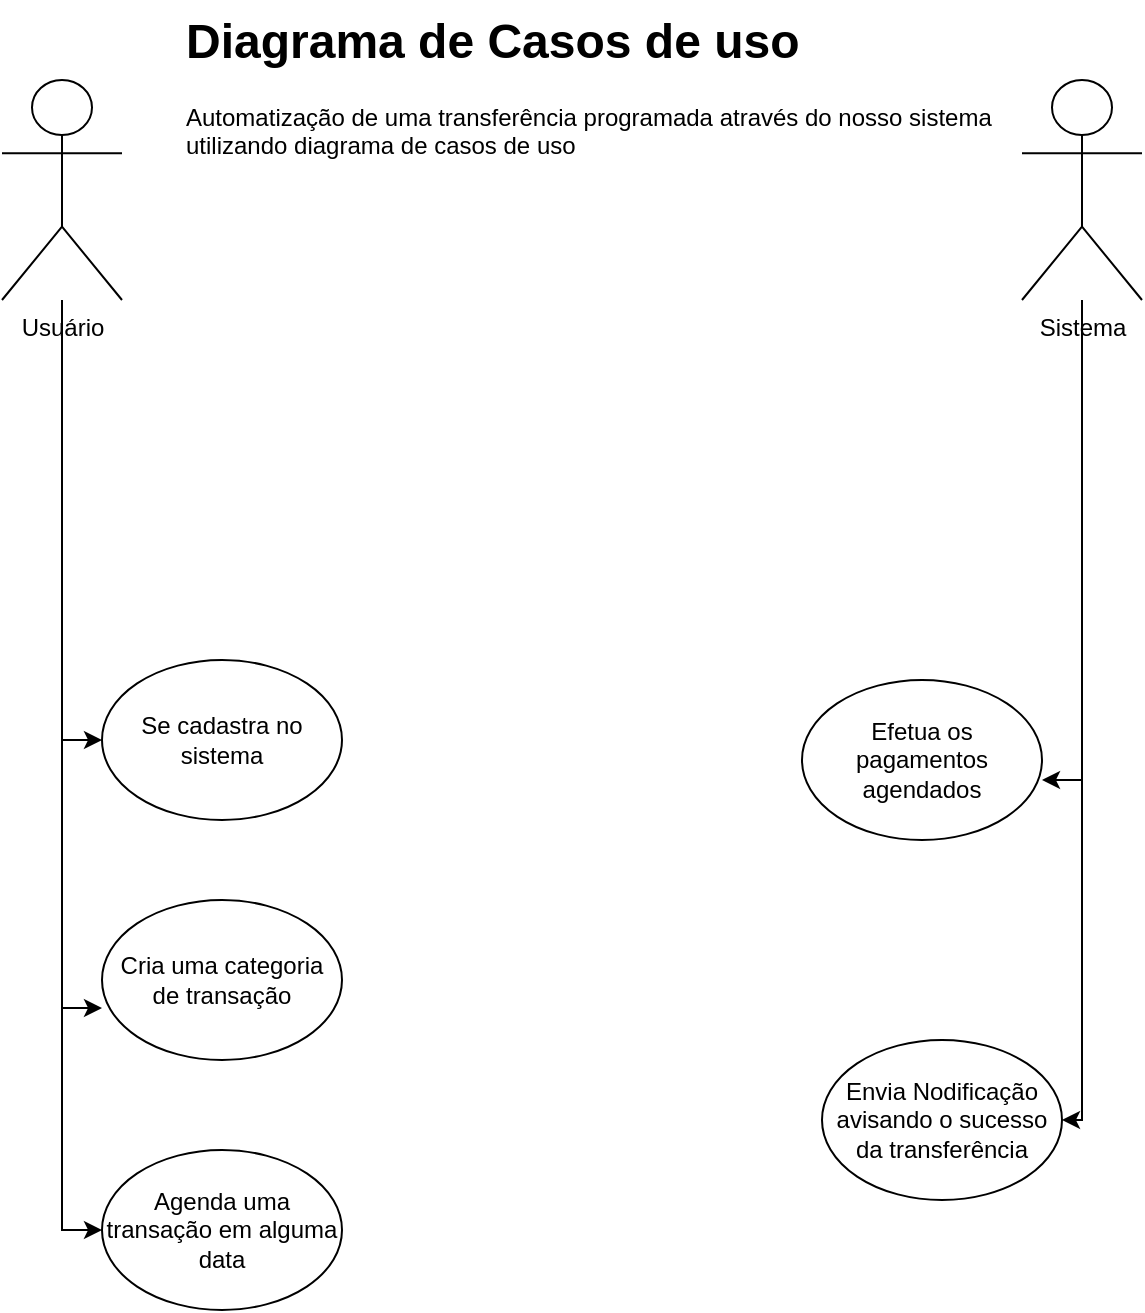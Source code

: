 <mxfile version="25.0.2" pages="5">
  <diagram name="Diagrama de casos de uso" id="9AypORdBvpstCfJbFDK_">
    <mxGraphModel grid="1" page="1" gridSize="10" guides="1" tooltips="1" connect="1" arrows="1" fold="1" pageScale="1" pageWidth="827" pageHeight="1169" math="0" shadow="0">
      <root>
        <mxCell id="0" />
        <mxCell id="1" parent="0" />
        <mxCell id="LvvvizoOfUhnttTialCG-9" style="edgeStyle=orthogonalEdgeStyle;rounded=0;orthogonalLoop=1;jettySize=auto;html=1;entryX=0;entryY=0.5;entryDx=0;entryDy=0;" parent="1" source="LvvvizoOfUhnttTialCG-1" target="LvvvizoOfUhnttTialCG-5" edge="1">
          <mxGeometry relative="1" as="geometry">
            <mxPoint x="80" y="340" as="targetPoint" />
          </mxGeometry>
        </mxCell>
        <mxCell id="LvvvizoOfUhnttTialCG-12" style="edgeStyle=orthogonalEdgeStyle;rounded=0;orthogonalLoop=1;jettySize=auto;html=1;entryX=0;entryY=0.5;entryDx=0;entryDy=0;" parent="1" source="LvvvizoOfUhnttTialCG-1" target="LvvvizoOfUhnttTialCG-3" edge="1">
          <mxGeometry relative="1" as="geometry" />
        </mxCell>
        <mxCell id="LvvvizoOfUhnttTialCG-1" value="Usuário" style="shape=umlActor;verticalLabelPosition=bottom;verticalAlign=top;html=1;outlineConnect=0;" parent="1" vertex="1">
          <mxGeometry x="50" y="50" width="60" height="110" as="geometry" />
        </mxCell>
        <mxCell id="LvvvizoOfUhnttTialCG-17" style="edgeStyle=orthogonalEdgeStyle;rounded=0;orthogonalLoop=1;jettySize=auto;html=1;" parent="1" source="LvvvizoOfUhnttTialCG-2" target="LvvvizoOfUhnttTialCG-14" edge="1">
          <mxGeometry relative="1" as="geometry">
            <mxPoint x="590" y="590" as="targetPoint" />
            <Array as="points">
              <mxPoint x="590" y="570" />
            </Array>
          </mxGeometry>
        </mxCell>
        <mxCell id="LvvvizoOfUhnttTialCG-2" value="Sistema" style="shape=umlActor;verticalLabelPosition=bottom;verticalAlign=top;html=1;outlineConnect=0;" parent="1" vertex="1">
          <mxGeometry x="560" y="50" width="60" height="110" as="geometry" />
        </mxCell>
        <mxCell id="LvvvizoOfUhnttTialCG-3" value="Se cadastra no sistema" style="ellipse;whiteSpace=wrap;html=1;" parent="1" vertex="1">
          <mxGeometry x="100" y="340" width="120" height="80" as="geometry" />
        </mxCell>
        <mxCell id="LvvvizoOfUhnttTialCG-4" value="Cria uma categoria de transação" style="ellipse;whiteSpace=wrap;html=1;" parent="1" vertex="1">
          <mxGeometry x="100" y="460" width="120" height="80" as="geometry" />
        </mxCell>
        <mxCell id="LvvvizoOfUhnttTialCG-5" value="Agenda uma transação em alguma data" style="ellipse;whiteSpace=wrap;html=1;" parent="1" vertex="1">
          <mxGeometry x="100" y="585" width="120" height="80" as="geometry" />
        </mxCell>
        <mxCell id="LvvvizoOfUhnttTialCG-6" value="Efetua os pagamentos agendados" style="ellipse;whiteSpace=wrap;html=1;" parent="1" vertex="1">
          <mxGeometry x="450" y="350" width="120" height="80" as="geometry" />
        </mxCell>
        <mxCell id="LvvvizoOfUhnttTialCG-10" style="edgeStyle=orthogonalEdgeStyle;rounded=0;orthogonalLoop=1;jettySize=auto;html=1;entryX=0;entryY=0.675;entryDx=0;entryDy=0;entryPerimeter=0;" parent="1" source="LvvvizoOfUhnttTialCG-1" target="LvvvizoOfUhnttTialCG-4" edge="1">
          <mxGeometry relative="1" as="geometry" />
        </mxCell>
        <mxCell id="LvvvizoOfUhnttTialCG-14" value="Envia Nodificação avisando o sucesso da transferência" style="ellipse;whiteSpace=wrap;html=1;" parent="1" vertex="1">
          <mxGeometry x="460" y="530" width="120" height="80" as="geometry" />
        </mxCell>
        <mxCell id="LvvvizoOfUhnttTialCG-16" style="edgeStyle=orthogonalEdgeStyle;rounded=0;orthogonalLoop=1;jettySize=auto;html=1;entryX=1;entryY=0.625;entryDx=0;entryDy=0;entryPerimeter=0;" parent="1" source="LvvvizoOfUhnttTialCG-2" target="LvvvizoOfUhnttTialCG-6" edge="1">
          <mxGeometry relative="1" as="geometry" />
        </mxCell>
        <mxCell id="ZAnqnnSE5xKfe9m7qmVg-1" value="&lt;h1 style=&quot;margin-top: 0px;&quot;&gt;Diagrama de Casos de uso&lt;/h1&gt;&lt;p&gt;Automatização de uma transferência programada através do nosso sistema utilizando diagrama de casos de uso&lt;/p&gt;" style="text;html=1;whiteSpace=wrap;overflow=hidden;rounded=0;" parent="1" vertex="1">
          <mxGeometry x="140" y="10" width="420" height="120" as="geometry" />
        </mxCell>
      </root>
    </mxGraphModel>
  </diagram>
  <diagram name="Modelo conceitual" id="GB-YrDz4e6XPecb-XZR1">
    <mxGraphModel dx="1418" dy="820" grid="1" gridSize="10" guides="1" tooltips="1" connect="1" arrows="1" fold="1" page="1" pageScale="1" pageWidth="827" pageHeight="1169" math="0" shadow="0">
      <root>
        <mxCell id="v4_q-wK4S_TUw_0M1wPk-0" />
        <mxCell id="v4_q-wK4S_TUw_0M1wPk-1" parent="v4_q-wK4S_TUw_0M1wPk-0" />
        <mxCell id="jOxsj5BHEc35Up-JBqyf-4" value="Categoria" style="rounded=0;whiteSpace=wrap;html=1;" vertex="1" parent="v4_q-wK4S_TUw_0M1wPk-1">
          <mxGeometry x="360" y="525" width="120" height="60" as="geometry" />
        </mxCell>
        <mxCell id="b8pcPmSFn2w0fzGDqsFZ-23" style="edgeStyle=orthogonalEdgeStyle;rounded=0;orthogonalLoop=1;jettySize=auto;html=1;" edge="1" parent="v4_q-wK4S_TUw_0M1wPk-1" source="jOxsj5BHEc35Up-JBqyf-6" target="b8pcPmSFn2w0fzGDqsFZ-21">
          <mxGeometry relative="1" as="geometry" />
        </mxCell>
        <mxCell id="jOxsj5BHEc35Up-JBqyf-6" value="Transa&lt;span style=&quot;background-color: initial;&quot;&gt;ção&lt;/span&gt;" style="rounded=0;whiteSpace=wrap;html=1;" vertex="1" parent="v4_q-wK4S_TUw_0M1wPk-1">
          <mxGeometry x="500" y="730" width="120" height="60" as="geometry" />
        </mxCell>
        <mxCell id="b8pcPmSFn2w0fzGDqsFZ-11" style="edgeStyle=orthogonalEdgeStyle;rounded=0;orthogonalLoop=1;jettySize=auto;html=1;" edge="1" parent="v4_q-wK4S_TUw_0M1wPk-1" source="jOxsj5BHEc35Up-JBqyf-7" target="b8pcPmSFn2w0fzGDqsFZ-8">
          <mxGeometry relative="1" as="geometry" />
        </mxCell>
        <mxCell id="b8pcPmSFn2w0fzGDqsFZ-13" style="edgeStyle=orthogonalEdgeStyle;rounded=0;orthogonalLoop=1;jettySize=auto;html=1;" edge="1" parent="v4_q-wK4S_TUw_0M1wPk-1" source="jOxsj5BHEc35Up-JBqyf-7" target="b8pcPmSFn2w0fzGDqsFZ-12">
          <mxGeometry relative="1" as="geometry" />
        </mxCell>
        <mxCell id="jOxsj5BHEc35Up-JBqyf-7" value="Usuário" style="rounded=0;whiteSpace=wrap;html=1;" vertex="1" parent="v4_q-wK4S_TUw_0M1wPk-1">
          <mxGeometry x="20" y="320" width="120" height="60" as="geometry" />
        </mxCell>
        <mxCell id="jOxsj5BHEc35Up-JBqyf-8" value="Nodificação" style="rounded=0;whiteSpace=wrap;html=1;" vertex="1" parent="v4_q-wK4S_TUw_0M1wPk-1">
          <mxGeometry x="20" y="750" width="120" height="60" as="geometry" />
        </mxCell>
        <mxCell id="b8pcPmSFn2w0fzGDqsFZ-19" style="edgeStyle=orthogonalEdgeStyle;rounded=0;orthogonalLoop=1;jettySize=auto;html=1;" edge="1" parent="v4_q-wK4S_TUw_0M1wPk-1" source="jOxsj5BHEc35Up-JBqyf-10" target="b8pcPmSFn2w0fzGDqsFZ-18">
          <mxGeometry relative="1" as="geometry" />
        </mxCell>
        <mxCell id="jOxsj5BHEc35Up-JBqyf-10" value="Conta" style="rounded=0;whiteSpace=wrap;html=1;" vertex="1" parent="v4_q-wK4S_TUw_0M1wPk-1">
          <mxGeometry x="20" y="530" width="120" height="60" as="geometry" />
        </mxCell>
        <mxCell id="b8pcPmSFn2w0fzGDqsFZ-10" style="edgeStyle=orthogonalEdgeStyle;rounded=0;orthogonalLoop=1;jettySize=auto;html=1;entryX=0.5;entryY=0;entryDx=0;entryDy=0;" edge="1" parent="v4_q-wK4S_TUw_0M1wPk-1" source="b8pcPmSFn2w0fzGDqsFZ-8" target="jOxsj5BHEc35Up-JBqyf-10">
          <mxGeometry relative="1" as="geometry" />
        </mxCell>
        <mxCell id="b8pcPmSFn2w0fzGDqsFZ-8" value="se cadastra" style="html=1;whiteSpace=wrap;aspect=fixed;shape=isoRectangle;" vertex="1" parent="v4_q-wK4S_TUw_0M1wPk-1">
          <mxGeometry x="13.34" y="410" width="133.33" height="80" as="geometry" />
        </mxCell>
        <mxCell id="b8pcPmSFn2w0fzGDqsFZ-22" style="edgeStyle=orthogonalEdgeStyle;rounded=0;orthogonalLoop=1;jettySize=auto;html=1;entryX=1;entryY=0.75;entryDx=0;entryDy=0;" edge="1" parent="v4_q-wK4S_TUw_0M1wPk-1" source="b8pcPmSFn2w0fzGDqsFZ-12" target="jOxsj5BHEc35Up-JBqyf-6">
          <mxGeometry relative="1" as="geometry" />
        </mxCell>
        <mxCell id="b8pcPmSFn2w0fzGDqsFZ-12" value="Cria uma" style="html=1;whiteSpace=wrap;aspect=fixed;shape=isoRectangle;" vertex="1" parent="v4_q-wK4S_TUw_0M1wPk-1">
          <mxGeometry x="338.33" y="307.5" width="141.67" height="85" as="geometry" />
        </mxCell>
        <mxCell id="b8pcPmSFn2w0fzGDqsFZ-14" style="edgeStyle=orthogonalEdgeStyle;rounded=0;orthogonalLoop=1;jettySize=auto;html=1;entryX=0.403;entryY=0.067;entryDx=0;entryDy=0;entryPerimeter=0;" edge="1" parent="v4_q-wK4S_TUw_0M1wPk-1" source="b8pcPmSFn2w0fzGDqsFZ-12" target="jOxsj5BHEc35Up-JBqyf-4">
          <mxGeometry relative="1" as="geometry" />
        </mxCell>
        <mxCell id="b8pcPmSFn2w0fzGDqsFZ-17" style="edgeStyle=orthogonalEdgeStyle;rounded=0;orthogonalLoop=1;jettySize=auto;html=1;" edge="1" parent="v4_q-wK4S_TUw_0M1wPk-1" source="b8pcPmSFn2w0fzGDqsFZ-15" target="jOxsj5BHEc35Up-JBqyf-4">
          <mxGeometry relative="1" as="geometry" />
        </mxCell>
        <mxCell id="b8pcPmSFn2w0fzGDqsFZ-15" value="Armazena" style="html=1;whiteSpace=wrap;aspect=fixed;shape=isoRectangle;" vertex="1" parent="v4_q-wK4S_TUw_0M1wPk-1">
          <mxGeometry x="180" y="517.5" width="125" height="75" as="geometry" />
        </mxCell>
        <mxCell id="b8pcPmSFn2w0fzGDqsFZ-16" style="edgeStyle=orthogonalEdgeStyle;rounded=0;orthogonalLoop=1;jettySize=auto;html=1;entryX=0.08;entryY=0.58;entryDx=0;entryDy=0;entryPerimeter=0;" edge="1" parent="v4_q-wK4S_TUw_0M1wPk-1" source="jOxsj5BHEc35Up-JBqyf-10" target="b8pcPmSFn2w0fzGDqsFZ-15">
          <mxGeometry relative="1" as="geometry" />
        </mxCell>
        <mxCell id="b8pcPmSFn2w0fzGDqsFZ-20" style="edgeStyle=orthogonalEdgeStyle;rounded=0;orthogonalLoop=1;jettySize=auto;html=1;entryX=0.5;entryY=0;entryDx=0;entryDy=0;" edge="1" parent="v4_q-wK4S_TUw_0M1wPk-1" source="b8pcPmSFn2w0fzGDqsFZ-18" target="jOxsj5BHEc35Up-JBqyf-8">
          <mxGeometry relative="1" as="geometry" />
        </mxCell>
        <mxCell id="b8pcPmSFn2w0fzGDqsFZ-18" value="Envia" style="html=1;whiteSpace=wrap;aspect=fixed;shape=isoRectangle;" vertex="1" parent="v4_q-wK4S_TUw_0M1wPk-1">
          <mxGeometry x="23.33" y="630" width="116.67" height="70" as="geometry" />
        </mxCell>
        <mxCell id="b8pcPmSFn2w0fzGDqsFZ-24" style="edgeStyle=orthogonalEdgeStyle;rounded=0;orthogonalLoop=1;jettySize=auto;html=1;entryX=0.5;entryY=1;entryDx=0;entryDy=0;" edge="1" parent="v4_q-wK4S_TUw_0M1wPk-1" source="b8pcPmSFn2w0fzGDqsFZ-21" target="jOxsj5BHEc35Up-JBqyf-4">
          <mxGeometry relative="1" as="geometry" />
        </mxCell>
        <mxCell id="b8pcPmSFn2w0fzGDqsFZ-21" value="Pertence a uma" style="html=1;whiteSpace=wrap;aspect=fixed;shape=isoRectangle;" vertex="1" parent="v4_q-wK4S_TUw_0M1wPk-1">
          <mxGeometry x="430" y="630" width="116.67" height="70" as="geometry" />
        </mxCell>
        <mxCell id="b8pcPmSFn2w0fzGDqsFZ-27" style="edgeStyle=orthogonalEdgeStyle;rounded=0;orthogonalLoop=1;jettySize=auto;html=1;" edge="1" parent="v4_q-wK4S_TUw_0M1wPk-1" source="b8pcPmSFn2w0fzGDqsFZ-25" target="jOxsj5BHEc35Up-JBqyf-6">
          <mxGeometry relative="1" as="geometry" />
        </mxCell>
        <mxCell id="b8pcPmSFn2w0fzGDqsFZ-25" value="Nodifica uma" style="html=1;whiteSpace=wrap;aspect=fixed;shape=isoRectangle;" vertex="1" parent="v4_q-wK4S_TUw_0M1wPk-1">
          <mxGeometry x="260" y="740" width="133.33" height="80" as="geometry" />
        </mxCell>
        <mxCell id="b8pcPmSFn2w0fzGDqsFZ-26" style="edgeStyle=orthogonalEdgeStyle;rounded=0;orthogonalLoop=1;jettySize=auto;html=1;entryX=-0.023;entryY=0.5;entryDx=0;entryDy=0;entryPerimeter=0;" edge="1" parent="v4_q-wK4S_TUw_0M1wPk-1" source="jOxsj5BHEc35Up-JBqyf-8" target="b8pcPmSFn2w0fzGDqsFZ-25">
          <mxGeometry relative="1" as="geometry" />
        </mxCell>
        <mxCell id="b8pcPmSFn2w0fzGDqsFZ-30" value="&lt;h1 style=&quot;margin-top: 0px;&quot;&gt;Modelo Conceitual&lt;/h1&gt;&lt;p&gt;Automatização de uma transferência programada através do nosso sistema utilizando modelo conceitual&lt;/p&gt;" style="text;html=1;whiteSpace=wrap;overflow=hidden;rounded=0;" vertex="1" parent="v4_q-wK4S_TUw_0M1wPk-1">
          <mxGeometry x="60" y="140" width="420" height="120" as="geometry" />
        </mxCell>
        <mxCell id="sBSVNA84KqYVnBzsuLWJ-0" value="0,N" style="text;html=1;align=center;verticalAlign=middle;whiteSpace=wrap;rounded=0;" vertex="1" parent="v4_q-wK4S_TUw_0M1wPk-1">
          <mxGeometry x="140" y="350" width="60" height="30" as="geometry" />
        </mxCell>
      </root>
    </mxGraphModel>
  </diagram>
  <diagram id="jFVSbaOb7T00uvMVOl1m" name="Diagrama de classes">
    <mxGraphModel dx="1418" dy="820" grid="1" gridSize="10" guides="1" tooltips="1" connect="1" arrows="1" fold="1" page="1" pageScale="1" pageWidth="827" pageHeight="1169" math="0" shadow="0">
      <root>
        <mxCell id="0" />
        <mxCell id="1" parent="0" />
        <mxCell id="D52MoDEEEvokvZy8pxG1-2" value="Usuário" style="swimlane;fontStyle=0;childLayout=stackLayout;horizontal=1;startSize=26;fillColor=none;horizontalStack=0;resizeParent=1;resizeParentMax=0;resizeLast=0;collapsible=1;marginBottom=0;whiteSpace=wrap;html=1;" vertex="1" parent="1">
          <mxGeometry x="50" y="80" width="140" height="104" as="geometry" />
        </mxCell>
        <mxCell id="D52MoDEEEvokvZy8pxG1-3" value="+ field: type" style="text;strokeColor=none;fillColor=none;align=left;verticalAlign=top;spacingLeft=4;spacingRight=4;overflow=hidden;rotatable=0;points=[[0,0.5],[1,0.5]];portConstraint=eastwest;whiteSpace=wrap;html=1;" vertex="1" parent="D52MoDEEEvokvZy8pxG1-2">
          <mxGeometry y="26" width="140" height="26" as="geometry" />
        </mxCell>
        <mxCell id="D52MoDEEEvokvZy8pxG1-4" value="+ field: type" style="text;strokeColor=none;fillColor=none;align=left;verticalAlign=top;spacingLeft=4;spacingRight=4;overflow=hidden;rotatable=0;points=[[0,0.5],[1,0.5]];portConstraint=eastwest;whiteSpace=wrap;html=1;" vertex="1" parent="D52MoDEEEvokvZy8pxG1-2">
          <mxGeometry y="52" width="140" height="26" as="geometry" />
        </mxCell>
        <mxCell id="D52MoDEEEvokvZy8pxG1-5" value="+ field: type" style="text;strokeColor=none;fillColor=none;align=left;verticalAlign=top;spacingLeft=4;spacingRight=4;overflow=hidden;rotatable=0;points=[[0,0.5],[1,0.5]];portConstraint=eastwest;whiteSpace=wrap;html=1;" vertex="1" parent="D52MoDEEEvokvZy8pxG1-2">
          <mxGeometry y="78" width="140" height="26" as="geometry" />
        </mxCell>
        <mxCell id="x-vn6R9P17d7NI3pdovX-51" value="Conta" style="swimlane;fontStyle=0;childLayout=stackLayout;horizontal=1;startSize=26;fillColor=none;horizontalStack=0;resizeParent=1;resizeParentMax=0;resizeLast=0;collapsible=1;marginBottom=0;whiteSpace=wrap;html=1;" vertex="1" parent="1">
          <mxGeometry x="210" y="80" width="140" height="104" as="geometry" />
        </mxCell>
        <mxCell id="x-vn6R9P17d7NI3pdovX-52" value="+ field: type" style="text;strokeColor=none;fillColor=none;align=left;verticalAlign=top;spacingLeft=4;spacingRight=4;overflow=hidden;rotatable=0;points=[[0,0.5],[1,0.5]];portConstraint=eastwest;whiteSpace=wrap;html=1;" vertex="1" parent="x-vn6R9P17d7NI3pdovX-51">
          <mxGeometry y="26" width="140" height="26" as="geometry" />
        </mxCell>
        <mxCell id="x-vn6R9P17d7NI3pdovX-53" value="+ field: type" style="text;strokeColor=none;fillColor=none;align=left;verticalAlign=top;spacingLeft=4;spacingRight=4;overflow=hidden;rotatable=0;points=[[0,0.5],[1,0.5]];portConstraint=eastwest;whiteSpace=wrap;html=1;" vertex="1" parent="x-vn6R9P17d7NI3pdovX-51">
          <mxGeometry y="52" width="140" height="26" as="geometry" />
        </mxCell>
        <mxCell id="x-vn6R9P17d7NI3pdovX-54" value="+ field: type" style="text;strokeColor=none;fillColor=none;align=left;verticalAlign=top;spacingLeft=4;spacingRight=4;overflow=hidden;rotatable=0;points=[[0,0.5],[1,0.5]];portConstraint=eastwest;whiteSpace=wrap;html=1;" vertex="1" parent="x-vn6R9P17d7NI3pdovX-51">
          <mxGeometry y="78" width="140" height="26" as="geometry" />
        </mxCell>
        <mxCell id="x-vn6R9P17d7NI3pdovX-55" value="Categoria" style="swimlane;fontStyle=0;childLayout=stackLayout;horizontal=1;startSize=26;fillColor=none;horizontalStack=0;resizeParent=1;resizeParentMax=0;resizeLast=0;collapsible=1;marginBottom=0;whiteSpace=wrap;html=1;" vertex="1" parent="1">
          <mxGeometry x="370" y="80" width="140" height="104" as="geometry" />
        </mxCell>
        <mxCell id="x-vn6R9P17d7NI3pdovX-56" value="+ field: type" style="text;strokeColor=none;fillColor=none;align=left;verticalAlign=top;spacingLeft=4;spacingRight=4;overflow=hidden;rotatable=0;points=[[0,0.5],[1,0.5]];portConstraint=eastwest;whiteSpace=wrap;html=1;" vertex="1" parent="x-vn6R9P17d7NI3pdovX-55">
          <mxGeometry y="26" width="140" height="26" as="geometry" />
        </mxCell>
        <mxCell id="x-vn6R9P17d7NI3pdovX-57" value="+ field: type" style="text;strokeColor=none;fillColor=none;align=left;verticalAlign=top;spacingLeft=4;spacingRight=4;overflow=hidden;rotatable=0;points=[[0,0.5],[1,0.5]];portConstraint=eastwest;whiteSpace=wrap;html=1;" vertex="1" parent="x-vn6R9P17d7NI3pdovX-55">
          <mxGeometry y="52" width="140" height="26" as="geometry" />
        </mxCell>
        <mxCell id="x-vn6R9P17d7NI3pdovX-58" value="+ field: type" style="text;strokeColor=none;fillColor=none;align=left;verticalAlign=top;spacingLeft=4;spacingRight=4;overflow=hidden;rotatable=0;points=[[0,0.5],[1,0.5]];portConstraint=eastwest;whiteSpace=wrap;html=1;" vertex="1" parent="x-vn6R9P17d7NI3pdovX-55">
          <mxGeometry y="78" width="140" height="26" as="geometry" />
        </mxCell>
        <mxCell id="x-vn6R9P17d7NI3pdovX-59" value="Transação programada" style="swimlane;fontStyle=0;childLayout=stackLayout;horizontal=1;startSize=26;fillColor=none;horizontalStack=0;resizeParent=1;resizeParentMax=0;resizeLast=0;collapsible=1;marginBottom=0;whiteSpace=wrap;html=1;" vertex="1" parent="1">
          <mxGeometry x="530" y="80" width="140" height="104" as="geometry" />
        </mxCell>
        <mxCell id="x-vn6R9P17d7NI3pdovX-60" value="+ field: type" style="text;strokeColor=none;fillColor=none;align=left;verticalAlign=top;spacingLeft=4;spacingRight=4;overflow=hidden;rotatable=0;points=[[0,0.5],[1,0.5]];portConstraint=eastwest;whiteSpace=wrap;html=1;" vertex="1" parent="x-vn6R9P17d7NI3pdovX-59">
          <mxGeometry y="26" width="140" height="26" as="geometry" />
        </mxCell>
        <mxCell id="x-vn6R9P17d7NI3pdovX-61" value="+ field: type" style="text;strokeColor=none;fillColor=none;align=left;verticalAlign=top;spacingLeft=4;spacingRight=4;overflow=hidden;rotatable=0;points=[[0,0.5],[1,0.5]];portConstraint=eastwest;whiteSpace=wrap;html=1;" vertex="1" parent="x-vn6R9P17d7NI3pdovX-59">
          <mxGeometry y="52" width="140" height="26" as="geometry" />
        </mxCell>
        <mxCell id="x-vn6R9P17d7NI3pdovX-62" value="+ field: type" style="text;strokeColor=none;fillColor=none;align=left;verticalAlign=top;spacingLeft=4;spacingRight=4;overflow=hidden;rotatable=0;points=[[0,0.5],[1,0.5]];portConstraint=eastwest;whiteSpace=wrap;html=1;" vertex="1" parent="x-vn6R9P17d7NI3pdovX-59">
          <mxGeometry y="78" width="140" height="26" as="geometry" />
        </mxCell>
        <mxCell id="x-vn6R9P17d7NI3pdovX-63" value="Transferência" style="swimlane;fontStyle=0;childLayout=stackLayout;horizontal=1;startSize=26;fillColor=none;horizontalStack=0;resizeParent=1;resizeParentMax=0;resizeLast=0;collapsible=1;marginBottom=0;whiteSpace=wrap;html=1;" vertex="1" parent="1">
          <mxGeometry x="620" y="200" width="140" height="104" as="geometry" />
        </mxCell>
        <mxCell id="x-vn6R9P17d7NI3pdovX-64" value="+ field: type" style="text;strokeColor=none;fillColor=none;align=left;verticalAlign=top;spacingLeft=4;spacingRight=4;overflow=hidden;rotatable=0;points=[[0,0.5],[1,0.5]];portConstraint=eastwest;whiteSpace=wrap;html=1;" vertex="1" parent="x-vn6R9P17d7NI3pdovX-63">
          <mxGeometry y="26" width="140" height="26" as="geometry" />
        </mxCell>
        <mxCell id="x-vn6R9P17d7NI3pdovX-65" value="+ field: type" style="text;strokeColor=none;fillColor=none;align=left;verticalAlign=top;spacingLeft=4;spacingRight=4;overflow=hidden;rotatable=0;points=[[0,0.5],[1,0.5]];portConstraint=eastwest;whiteSpace=wrap;html=1;" vertex="1" parent="x-vn6R9P17d7NI3pdovX-63">
          <mxGeometry y="52" width="140" height="26" as="geometry" />
        </mxCell>
        <mxCell id="x-vn6R9P17d7NI3pdovX-66" value="+ field: type" style="text;strokeColor=none;fillColor=none;align=left;verticalAlign=top;spacingLeft=4;spacingRight=4;overflow=hidden;rotatable=0;points=[[0,0.5],[1,0.5]];portConstraint=eastwest;whiteSpace=wrap;html=1;" vertex="1" parent="x-vn6R9P17d7NI3pdovX-63">
          <mxGeometry y="78" width="140" height="26" as="geometry" />
        </mxCell>
        <mxCell id="x-vn6R9P17d7NI3pdovX-67" value="Nodificação" style="swimlane;fontStyle=0;childLayout=stackLayout;horizontal=1;startSize=26;fillColor=none;horizontalStack=0;resizeParent=1;resizeParentMax=0;resizeLast=0;collapsible=1;marginBottom=0;whiteSpace=wrap;html=1;" vertex="1" parent="1">
          <mxGeometry x="440" y="210" width="140" height="104" as="geometry" />
        </mxCell>
        <mxCell id="x-vn6R9P17d7NI3pdovX-68" value="+ field: type" style="text;strokeColor=none;fillColor=none;align=left;verticalAlign=top;spacingLeft=4;spacingRight=4;overflow=hidden;rotatable=0;points=[[0,0.5],[1,0.5]];portConstraint=eastwest;whiteSpace=wrap;html=1;" vertex="1" parent="x-vn6R9P17d7NI3pdovX-67">
          <mxGeometry y="26" width="140" height="26" as="geometry" />
        </mxCell>
        <mxCell id="x-vn6R9P17d7NI3pdovX-69" value="+ field: type" style="text;strokeColor=none;fillColor=none;align=left;verticalAlign=top;spacingLeft=4;spacingRight=4;overflow=hidden;rotatable=0;points=[[0,0.5],[1,0.5]];portConstraint=eastwest;whiteSpace=wrap;html=1;" vertex="1" parent="x-vn6R9P17d7NI3pdovX-67">
          <mxGeometry y="52" width="140" height="26" as="geometry" />
        </mxCell>
        <mxCell id="x-vn6R9P17d7NI3pdovX-70" value="+ field: type" style="text;strokeColor=none;fillColor=none;align=left;verticalAlign=top;spacingLeft=4;spacingRight=4;overflow=hidden;rotatable=0;points=[[0,0.5],[1,0.5]];portConstraint=eastwest;whiteSpace=wrap;html=1;" vertex="1" parent="x-vn6R9P17d7NI3pdovX-67">
          <mxGeometry y="78" width="140" height="26" as="geometry" />
        </mxCell>
        <mxCell id="he6RjcC0wBZ4jTK7dQSq-1" value="&lt;h1 style=&quot;margin-top: 0px;&quot;&gt;Diagrama de Classe&lt;/h1&gt;&lt;p&gt;Automatização de uma transferência programada através do nosso sistema utilizando diagrama de classes&lt;/p&gt;" style="text;html=1;whiteSpace=wrap;overflow=hidden;rounded=0;" vertex="1" parent="1">
          <mxGeometry x="50" y="460" width="420" height="120" as="geometry" />
        </mxCell>
      </root>
    </mxGraphModel>
  </diagram>
  <diagram id="iIK4uv3knB_N88YwyJmG" name="Diagrama de estados">
    <mxGraphModel dx="1418" dy="820" grid="1" gridSize="10" guides="1" tooltips="1" connect="1" arrows="1" fold="1" page="1" pageScale="1" pageWidth="827" pageHeight="1169" math="0" shadow="0">
      <root>
        <mxCell id="0" />
        <mxCell id="1" parent="0" />
        <mxCell id="4vI8Oh9238iLEIc50QR8-23" value="" style="rounded=1;whiteSpace=wrap;html=1;absoluteArcSize=1;arcSize=14;strokeWidth=2;" vertex="1" parent="1">
          <mxGeometry x="19" y="300" width="730" height="610" as="geometry" />
        </mxCell>
        <mxCell id="kdi5VPdZw7oUSwAczRqM-4" value="" style="html=1;verticalAlign=bottom;startArrow=circle;startFill=1;endArrow=open;startSize=6;endSize=8;curved=0;rounded=0;entryX=0;entryY=0.5;entryDx=0;entryDy=0;" edge="1" parent="1" target="4vI8Oh9238iLEIc50QR8-2">
          <mxGeometry width="80" relative="1" as="geometry">
            <mxPoint x="60" y="160" as="sourcePoint" />
            <mxPoint x="200" y="167" as="targetPoint" />
            <Array as="points" />
          </mxGeometry>
        </mxCell>
        <mxCell id="4vI8Oh9238iLEIc50QR8-9" style="edgeStyle=orthogonalEdgeStyle;rounded=0;orthogonalLoop=1;jettySize=auto;html=1;entryX=0;entryY=0.5;entryDx=0;entryDy=0;" edge="1" parent="1" source="4vI8Oh9238iLEIc50QR8-2" target="4vI8Oh9238iLEIc50QR8-3">
          <mxGeometry relative="1" as="geometry" />
        </mxCell>
        <mxCell id="4vI8Oh9238iLEIc50QR8-2" value="Deslogado" style="shape=ext;double=1;rounded=1;whiteSpace=wrap;html=1;" vertex="1" parent="1">
          <mxGeometry x="150" y="20" width="120" height="80" as="geometry" />
        </mxCell>
        <mxCell id="4vI8Oh9238iLEIc50QR8-24" style="edgeStyle=orthogonalEdgeStyle;rounded=0;orthogonalLoop=1;jettySize=auto;html=1;" edge="1" parent="1" source="4vI8Oh9238iLEIc50QR8-3" target="4vI8Oh9238iLEIc50QR8-6">
          <mxGeometry relative="1" as="geometry" />
        </mxCell>
        <mxCell id="4vI8Oh9238iLEIc50QR8-3" value="Em preparação" style="shape=ext;double=1;rounded=1;whiteSpace=wrap;html=1;" vertex="1" parent="1">
          <mxGeometry x="250" y="170" width="120" height="80" as="geometry" />
        </mxCell>
        <mxCell id="4vI8Oh9238iLEIc50QR8-5" value="Automatização de Tranferências em Uso" style="text;html=1;align=center;verticalAlign=middle;whiteSpace=wrap;rounded=0;" vertex="1" parent="1">
          <mxGeometry x="40" y="330" width="60" height="30" as="geometry" />
        </mxCell>
        <mxCell id="4vI8Oh9238iLEIc50QR8-6" value="Em uso normal" style="rounded=1;whiteSpace=wrap;html=1;" vertex="1" parent="1">
          <mxGeometry x="150" y="540" width="120" height="60" as="geometry" />
        </mxCell>
        <mxCell id="4vI8Oh9238iLEIc50QR8-7" value="Configuração com defeito" style="rounded=1;whiteSpace=wrap;html=1;" vertex="1" parent="1">
          <mxGeometry x="490" y="450" width="120" height="60" as="geometry" />
        </mxCell>
        <mxCell id="4vI8Oh9238iLEIc50QR8-8" value="Sistema com defeito" style="rounded=1;whiteSpace=wrap;html=1;" vertex="1" parent="1">
          <mxGeometry x="354" y="750" width="120" height="60" as="geometry" />
        </mxCell>
        <mxCell id="4vI8Oh9238iLEIc50QR8-10" value="Logar" style="text;html=1;align=center;verticalAlign=middle;resizable=0;points=[];autosize=1;strokeColor=none;fillColor=none;" vertex="1" parent="1">
          <mxGeometry x="270" y="130" width="50" height="30" as="geometry" />
        </mxCell>
        <mxCell id="4vI8Oh9238iLEIc50QR8-11" value="" style="ellipse;html=1;shape=endState;fillColor=#000000;strokeColor=#ff0000;" vertex="1" parent="1">
          <mxGeometry x="580" y="570" width="30" height="30" as="geometry" />
        </mxCell>
        <mxCell id="4vI8Oh9238iLEIc50QR8-30" value="" style="endArrow=classic;html=1;rounded=0;entryX=0;entryY=0.75;entryDx=0;entryDy=0;" edge="1" parent="1" target="4vI8Oh9238iLEIc50QR8-7">
          <mxGeometry width="50" height="50" relative="1" as="geometry">
            <mxPoint x="270" y="580" as="sourcePoint" />
            <mxPoint x="320" y="530" as="targetPoint" />
          </mxGeometry>
        </mxCell>
        <mxCell id="4vI8Oh9238iLEIc50QR8-31" value="" style="endArrow=classic;html=1;rounded=0;exitX=0.75;exitY=1;exitDx=0;exitDy=0;" edge="1" parent="1" source="4vI8Oh9238iLEIc50QR8-6" target="4vI8Oh9238iLEIc50QR8-8">
          <mxGeometry width="50" height="50" relative="1" as="geometry">
            <mxPoint x="240" y="690" as="sourcePoint" />
            <mxPoint x="290" y="640" as="targetPoint" />
          </mxGeometry>
        </mxCell>
        <mxCell id="4vI8Oh9238iLEIc50QR8-32" value="" style="endArrow=classic;html=1;rounded=0;entryX=0;entryY=0.5;entryDx=0;entryDy=0;" edge="1" parent="1" target="4vI8Oh9238iLEIc50QR8-11">
          <mxGeometry width="50" height="50" relative="1" as="geometry">
            <mxPoint x="270" y="580" as="sourcePoint" />
            <mxPoint x="320" y="530" as="targetPoint" />
          </mxGeometry>
        </mxCell>
        <mxCell id="4vI8Oh9238iLEIc50QR8-35" value="Reportar Erro para suporte" style="text;html=1;align=center;verticalAlign=middle;whiteSpace=wrap;rounded=0;" vertex="1" parent="1">
          <mxGeometry x="354" y="650" width="60" height="30" as="geometry" />
        </mxCell>
        <mxCell id="4vI8Oh9238iLEIc50QR8-38" value="" style="endArrow=classic;html=1;rounded=0;entryX=0.975;entryY=0.65;entryDx=0;entryDy=0;entryPerimeter=0;" edge="1" parent="1" target="4vI8Oh9238iLEIc50QR8-6">
          <mxGeometry width="50" height="50" relative="1" as="geometry">
            <mxPoint x="410" y="750" as="sourcePoint" />
            <mxPoint x="450" y="520" as="targetPoint" />
            <Array as="points">
              <mxPoint x="410" y="750" />
            </Array>
          </mxGeometry>
        </mxCell>
        <mxCell id="4vI8Oh9238iLEIc50QR8-40" value="" style="endArrow=classic;html=1;rounded=0;entryX=1;entryY=0.5;entryDx=0;entryDy=0;" edge="1" parent="1" target="4vI8Oh9238iLEIc50QR8-3">
          <mxGeometry width="50" height="50" relative="1" as="geometry">
            <mxPoint x="550" y="450" as="sourcePoint" />
            <mxPoint x="600" y="400" as="targetPoint" />
          </mxGeometry>
        </mxCell>
        <mxCell id="_2Qsyu6ww3StPa_7Ae8w-1" value="&lt;h1 style=&quot;margin-top: 0px;&quot;&gt;Diagrama de Estado&lt;/h1&gt;&lt;p&gt;Automatização de uma transferência programada através do nosso sistema utilizando diagrama de estado&lt;/p&gt;" style="text;html=1;whiteSpace=wrap;overflow=hidden;rounded=0;" vertex="1" parent="1">
          <mxGeometry x="390" y="10" width="420" height="120" as="geometry" />
        </mxCell>
      </root>
    </mxGraphModel>
  </diagram>
  <diagram id="8hGdFZyyyruJXE962UZh" name="Diagrama de Atividades">
    <mxGraphModel dx="1434" dy="2005" grid="1" gridSize="10" guides="1" tooltips="1" connect="1" arrows="1" fold="1" page="1" pageScale="1" pageWidth="827" pageHeight="1169" math="0" shadow="0">
      <root>
        <mxCell id="0" />
        <mxCell id="1" parent="0" />
        <mxCell id="YbC0zin9qpI75baU4VFZ-1" value="" style="ellipse;html=1;shape=endState;fillColor=#000000;strokeColor=#ff0000;" parent="1" vertex="1">
          <mxGeometry x="867" y="920" width="30" height="30" as="geometry" />
        </mxCell>
        <mxCell id="YbC0zin9qpI75baU4VFZ-2" value="" style="html=1;verticalAlign=bottom;startArrow=circle;startFill=1;endArrow=open;startSize=6;endSize=8;curved=0;rounded=0;" parent="1" source="2LDHxRhsG6w2tp37JNjt-6" edge="1">
          <mxGeometry width="80" relative="1" as="geometry">
            <mxPoint x="110" y="190" as="sourcePoint" />
            <mxPoint x="190" y="190" as="targetPoint" />
          </mxGeometry>
        </mxCell>
        <mxCell id="RbPIqKwYvuqRWU2EOA35-1" value="&lt;h1 style=&quot;margin-top: 0px;&quot;&gt;Diagrama de Atividade&lt;/h1&gt;&lt;p&gt;Automatização de uma transferência programada através do nosso sistema utilizando diagrama de atividade&lt;/p&gt;" style="text;html=1;whiteSpace=wrap;overflow=hidden;rounded=0;" parent="1" vertex="1">
          <mxGeometry x="105" y="-200" width="420" height="120" as="geometry" />
        </mxCell>
        <mxCell id="2LDHxRhsG6w2tp37JNjt-1" value="" style="line;strokeWidth=1;fillColor=#0050ef;align=left;verticalAlign=middle;spacingTop=-1;spacingLeft=3;spacingRight=3;rotatable=0;labelPosition=right;points=[];portConstraint=eastwest;strokeColor=#001DBC;fontColor=#ffffff;" parent="1" vertex="1">
          <mxGeometry x="12" y="610" width="1426" height="18" as="geometry" />
        </mxCell>
        <mxCell id="2LDHxRhsG6w2tp37JNjt-4" value="Sistema" style="text;html=1;align=center;verticalAlign=middle;whiteSpace=wrap;rounded=0;fontColor=#0000CC;" parent="1" vertex="1">
          <mxGeometry x="24" y="760" width="60" height="30" as="geometry" />
        </mxCell>
        <mxCell id="2LDHxRhsG6w2tp37JNjt-12" style="edgeStyle=orthogonalEdgeStyle;rounded=0;orthogonalLoop=1;jettySize=auto;html=1;entryX=0;entryY=0.5;entryDx=0;entryDy=0;" parent="1" source="2LDHxRhsG6w2tp37JNjt-5" target="2LDHxRhsG6w2tp37JNjt-11" edge="1">
          <mxGeometry relative="1" as="geometry" />
        </mxCell>
        <mxCell id="2LDHxRhsG6w2tp37JNjt-5" value="Cadastrar" style="rounded=1;whiteSpace=wrap;html=1;" parent="1" vertex="1">
          <mxGeometry x="250" y="120" width="110" height="55" as="geometry" />
        </mxCell>
        <mxCell id="2LDHxRhsG6w2tp37JNjt-7" value="" style="html=1;verticalAlign=bottom;startArrow=circle;startFill=1;endArrow=open;startSize=6;endSize=8;curved=0;rounded=0;" parent="1" target="2LDHxRhsG6w2tp37JNjt-6" edge="1">
          <mxGeometry width="80" relative="1" as="geometry">
            <mxPoint x="110" y="190" as="sourcePoint" />
            <mxPoint x="190" y="190" as="targetPoint" />
          </mxGeometry>
        </mxCell>
        <mxCell id="2LDHxRhsG6w2tp37JNjt-9" style="edgeStyle=orthogonalEdgeStyle;rounded=0;orthogonalLoop=1;jettySize=auto;html=1;entryX=0;entryY=0.5;entryDx=0;entryDy=0;" parent="1" source="2LDHxRhsG6w2tp37JNjt-6" target="2LDHxRhsG6w2tp37JNjt-5" edge="1">
          <mxGeometry relative="1" as="geometry" />
        </mxCell>
        <mxCell id="2LDHxRhsG6w2tp37JNjt-10" style="edgeStyle=orthogonalEdgeStyle;rounded=0;orthogonalLoop=1;jettySize=auto;html=1;exitX=1;exitY=0.5;exitDx=0;exitDy=0;entryX=0;entryY=0.75;entryDx=0;entryDy=0;" parent="1" source="2LDHxRhsG6w2tp37JNjt-6" target="2LDHxRhsG6w2tp37JNjt-8" edge="1">
          <mxGeometry relative="1" as="geometry" />
        </mxCell>
        <mxCell id="2LDHxRhsG6w2tp37JNjt-6" value="" style="rhombus;whiteSpace=wrap;html=1;" parent="1" vertex="1">
          <mxGeometry x="170" y="175" width="40" height="35" as="geometry" />
        </mxCell>
        <mxCell id="2LDHxRhsG6w2tp37JNjt-13" style="edgeStyle=orthogonalEdgeStyle;rounded=0;orthogonalLoop=1;jettySize=auto;html=1;entryX=0;entryY=0.5;entryDx=0;entryDy=0;" parent="1" source="2LDHxRhsG6w2tp37JNjt-8" target="2LDHxRhsG6w2tp37JNjt-11" edge="1">
          <mxGeometry relative="1" as="geometry" />
        </mxCell>
        <mxCell id="2LDHxRhsG6w2tp37JNjt-8" value="Logar" style="rounded=1;whiteSpace=wrap;html=1;" parent="1" vertex="1">
          <mxGeometry x="250" y="190" width="110" height="55" as="geometry" />
        </mxCell>
        <mxCell id="2LDHxRhsG6w2tp37JNjt-22" style="edgeStyle=orthogonalEdgeStyle;rounded=0;orthogonalLoop=1;jettySize=auto;html=1;entryX=0;entryY=0.5;entryDx=0;entryDy=0;" parent="1" source="2LDHxRhsG6w2tp37JNjt-11" target="2LDHxRhsG6w2tp37JNjt-21" edge="1">
          <mxGeometry relative="1" as="geometry" />
        </mxCell>
        <mxCell id="2LDHxRhsG6w2tp37JNjt-11" value="" style="rhombus;whiteSpace=wrap;html=1;" parent="1" vertex="1">
          <mxGeometry x="400" y="170" width="50" height="50" as="geometry" />
        </mxCell>
        <mxCell id="KPh4OWTEZ0ySm1QMm3tu-27" value="" style="edgeStyle=orthogonalEdgeStyle;rounded=0;orthogonalLoop=1;jettySize=auto;html=1;" edge="1" parent="1" source="2LDHxRhsG6w2tp37JNjt-17" target="KPh4OWTEZ0ySm1QMm3tu-14">
          <mxGeometry relative="1" as="geometry" />
        </mxCell>
        <mxCell id="2LDHxRhsG6w2tp37JNjt-17" value="Criar Transações" style="rounded=1;whiteSpace=wrap;html=1;" parent="1" vertex="1">
          <mxGeometry x="665" y="480" width="120" height="60" as="geometry" />
        </mxCell>
        <mxCell id="2LDHxRhsG6w2tp37JNjt-21" value="Depositar na Conta uma quntia de dinheiro" style="rounded=1;whiteSpace=wrap;html=1;" parent="1" vertex="1">
          <mxGeometry x="500" y="165" width="120" height="60" as="geometry" />
        </mxCell>
        <mxCell id="KPh4OWTEZ0ySm1QMm3tu-31" value="" style="edgeStyle=orthogonalEdgeStyle;rounded=0;orthogonalLoop=1;jettySize=auto;html=1;entryX=1;entryY=0.5;entryDx=0;entryDy=0;exitX=0.5;exitY=1;exitDx=0;exitDy=0;" edge="1" parent="1" source="2LDHxRhsG6w2tp37JNjt-24" target="KPh4OWTEZ0ySm1QMm3tu-16">
          <mxGeometry relative="1" as="geometry">
            <mxPoint x="1260" y="620" as="targetPoint" />
          </mxGeometry>
        </mxCell>
        <mxCell id="2LDHxRhsG6w2tp37JNjt-24" value="Informar data da recorrência" style="rounded=1;whiteSpace=wrap;html=1;" parent="1" vertex="1">
          <mxGeometry x="1200" y="480" width="120" height="60" as="geometry" />
        </mxCell>
        <mxCell id="2LDHxRhsG6w2tp37JNjt-27" style="edgeStyle=orthogonalEdgeStyle;rounded=0;orthogonalLoop=1;jettySize=auto;html=1;" parent="1" source="2LDHxRhsG6w2tp37JNjt-26" target="YbC0zin9qpI75baU4VFZ-1" edge="1">
          <mxGeometry relative="1" as="geometry" />
        </mxCell>
        <mxCell id="2LDHxRhsG6w2tp37JNjt-26" value="Enviar a nodificação para alertar o usuário" style="rounded=1;whiteSpace=wrap;html=1;" parent="1" vertex="1">
          <mxGeometry x="822" y="800" width="120" height="60" as="geometry" />
        </mxCell>
        <mxCell id="KPh4OWTEZ0ySm1QMm3tu-2" value="Criar Categoria" style="rounded=1;whiteSpace=wrap;html=1;" vertex="1" parent="1">
          <mxGeometry x="827" y="167.5" width="110" height="55" as="geometry" />
        </mxCell>
        <mxCell id="KPh4OWTEZ0ySm1QMm3tu-6" value="" style="rhombus;whiteSpace=wrap;html=1;" vertex="1" parent="1">
          <mxGeometry x="700" y="172.5" width="50" height="45" as="geometry" />
        </mxCell>
        <mxCell id="KPh4OWTEZ0ySm1QMm3tu-8" value="" style="endArrow=classic;html=1;rounded=0;exitX=1;exitY=0.5;exitDx=0;exitDy=0;" edge="1" parent="1" source="2LDHxRhsG6w2tp37JNjt-21" target="KPh4OWTEZ0ySm1QMm3tu-6">
          <mxGeometry width="50" height="50" relative="1" as="geometry">
            <mxPoint x="590" y="300" as="sourcePoint" />
            <mxPoint x="640" y="250" as="targetPoint" />
          </mxGeometry>
        </mxCell>
        <mxCell id="KPh4OWTEZ0ySm1QMm3tu-9" value="" style="endArrow=classic;html=1;rounded=0;exitX=0.5;exitY=1;exitDx=0;exitDy=0;entryX=0.5;entryY=0;entryDx=0;entryDy=0;" edge="1" parent="1" source="KPh4OWTEZ0ySm1QMm3tu-6" target="2LDHxRhsG6w2tp37JNjt-17">
          <mxGeometry width="50" height="50" relative="1" as="geometry">
            <mxPoint x="590" y="300" as="sourcePoint" />
            <mxPoint x="640" y="250" as="targetPoint" />
          </mxGeometry>
        </mxCell>
        <mxCell id="KPh4OWTEZ0ySm1QMm3tu-10" value="" style="endArrow=classic;html=1;rounded=0;exitX=1;exitY=0.5;exitDx=0;exitDy=0;entryX=0;entryY=0.5;entryDx=0;entryDy=0;" edge="1" parent="1" source="KPh4OWTEZ0ySm1QMm3tu-6" target="KPh4OWTEZ0ySm1QMm3tu-2">
          <mxGeometry width="50" height="50" relative="1" as="geometry">
            <mxPoint x="740" y="260" as="sourcePoint" />
            <mxPoint x="820" y="260" as="targetPoint" />
          </mxGeometry>
        </mxCell>
        <mxCell id="KPh4OWTEZ0ySm1QMm3tu-29" value="" style="edgeStyle=orthogonalEdgeStyle;rounded=0;orthogonalLoop=1;jettySize=auto;html=1;" edge="1" parent="1" source="KPh4OWTEZ0ySm1QMm3tu-12" target="2LDHxRhsG6w2tp37JNjt-24">
          <mxGeometry relative="1" as="geometry" />
        </mxCell>
        <mxCell id="KPh4OWTEZ0ySm1QMm3tu-12" value="Criar Transações Recorrentes&amp;nbsp;" style="rounded=1;whiteSpace=wrap;html=1;" vertex="1" parent="1">
          <mxGeometry x="995" y="480" width="120" height="60" as="geometry" />
        </mxCell>
        <mxCell id="KPh4OWTEZ0ySm1QMm3tu-28" value="" style="edgeStyle=orthogonalEdgeStyle;rounded=0;orthogonalLoop=1;jettySize=auto;html=1;" edge="1" parent="1" source="KPh4OWTEZ0ySm1QMm3tu-14" target="KPh4OWTEZ0ySm1QMm3tu-12">
          <mxGeometry relative="1" as="geometry" />
        </mxCell>
        <mxCell id="KPh4OWTEZ0ySm1QMm3tu-14" value="" style="rhombus;whiteSpace=wrap;html=1;" vertex="1" parent="1">
          <mxGeometry x="852" y="485" width="60" height="50" as="geometry" />
        </mxCell>
        <mxCell id="KPh4OWTEZ0ySm1QMm3tu-16" value="Realizar Transação" style="rounded=1;whiteSpace=wrap;html=1;" vertex="1" parent="1">
          <mxGeometry x="822" y="690" width="120" height="60" as="geometry" />
        </mxCell>
        <mxCell id="KPh4OWTEZ0ySm1QMm3tu-17" value="" style="endArrow=classic;html=1;rounded=0;exitX=0.5;exitY=1;exitDx=0;exitDy=0;entryX=0.5;entryY=0;entryDx=0;entryDy=0;" edge="1" parent="1" source="KPh4OWTEZ0ySm1QMm3tu-14" target="KPh4OWTEZ0ySm1QMm3tu-16">
          <mxGeometry width="50" height="50" relative="1" as="geometry">
            <mxPoint x="434" y="650" as="sourcePoint" />
            <mxPoint x="484" y="600" as="targetPoint" />
          </mxGeometry>
        </mxCell>
        <mxCell id="KPh4OWTEZ0ySm1QMm3tu-18" value="" style="endArrow=classic;html=1;rounded=0;entryX=0.5;entryY=0;entryDx=0;entryDy=0;exitX=0.5;exitY=1;exitDx=0;exitDy=0;" edge="1" parent="1" source="KPh4OWTEZ0ySm1QMm3tu-16" target="2LDHxRhsG6w2tp37JNjt-26">
          <mxGeometry width="50" height="50" relative="1" as="geometry">
            <mxPoint x="544" y="760" as="sourcePoint" />
            <mxPoint x="484" y="730" as="targetPoint" />
          </mxGeometry>
        </mxCell>
        <mxCell id="KPh4OWTEZ0ySm1QMm3tu-20" value="Analizar as Receitas e Despesas" style="rounded=1;whiteSpace=wrap;html=1;" vertex="1" parent="1">
          <mxGeometry x="500" y="480" width="120" height="60" as="geometry" />
        </mxCell>
        <mxCell id="KPh4OWTEZ0ySm1QMm3tu-21" value="" style="rhombus;whiteSpace=wrap;html=1;" vertex="1" parent="1">
          <mxGeometry x="530" y="330" width="60" height="52.5" as="geometry" />
        </mxCell>
        <mxCell id="KPh4OWTEZ0ySm1QMm3tu-22" value="" style="endArrow=classic;html=1;rounded=0;exitX=0.5;exitY=0;exitDx=0;exitDy=0;" edge="1" parent="1" source="KPh4OWTEZ0ySm1QMm3tu-20" target="KPh4OWTEZ0ySm1QMm3tu-21">
          <mxGeometry width="50" height="50" relative="1" as="geometry">
            <mxPoint x="430" y="270" as="sourcePoint" />
            <mxPoint x="480" y="220" as="targetPoint" />
          </mxGeometry>
        </mxCell>
        <mxCell id="KPh4OWTEZ0ySm1QMm3tu-23" value="" style="endArrow=classic;html=1;rounded=0;exitX=0.5;exitY=0;exitDx=0;exitDy=0;entryX=0.5;entryY=1;entryDx=0;entryDy=0;" edge="1" parent="1" source="KPh4OWTEZ0ySm1QMm3tu-21" target="2LDHxRhsG6w2tp37JNjt-21">
          <mxGeometry width="50" height="50" relative="1" as="geometry">
            <mxPoint x="580" y="300" as="sourcePoint" />
            <mxPoint x="520" y="260" as="targetPoint" />
          </mxGeometry>
        </mxCell>
        <mxCell id="KPh4OWTEZ0ySm1QMm3tu-24" value="" style="ellipse;html=1;shape=endState;fillColor=#000000;strokeColor=#ff0000;" vertex="1" parent="1">
          <mxGeometry x="470" y="341.25" width="30" height="30" as="geometry" />
        </mxCell>
        <mxCell id="KPh4OWTEZ0ySm1QMm3tu-25" value="" style="endArrow=classic;html=1;rounded=0;exitX=0;exitY=0.5;exitDx=0;exitDy=0;entryX=1;entryY=0.5;entryDx=0;entryDy=0;" edge="1" parent="1" source="KPh4OWTEZ0ySm1QMm3tu-21" target="KPh4OWTEZ0ySm1QMm3tu-24">
          <mxGeometry width="50" height="50" relative="1" as="geometry">
            <mxPoint x="430" y="310" as="sourcePoint" />
            <mxPoint x="500" y="360" as="targetPoint" />
          </mxGeometry>
        </mxCell>
        <mxCell id="KPh4OWTEZ0ySm1QMm3tu-26" value="" style="edgeStyle=none;orthogonalLoop=1;jettySize=auto;html=1;rounded=0;exitX=0.5;exitY=1;exitDx=0;exitDy=0;entryX=0.5;entryY=0;entryDx=0;entryDy=0;" edge="1" parent="1" source="2LDHxRhsG6w2tp37JNjt-11" target="KPh4OWTEZ0ySm1QMm3tu-33">
          <mxGeometry width="100" relative="1" as="geometry">
            <mxPoint x="370" y="250" as="sourcePoint" />
            <mxPoint x="425" y="700" as="targetPoint" />
            <Array as="points" />
          </mxGeometry>
        </mxCell>
        <mxCell id="KPh4OWTEZ0ySm1QMm3tu-32" value="Usuário" style="text;html=1;align=center;verticalAlign=middle;whiteSpace=wrap;rounded=0;fontColor=#0000CC;" vertex="1" parent="1">
          <mxGeometry x="24" y="177.5" width="60" height="30" as="geometry" />
        </mxCell>
        <mxCell id="KPh4OWTEZ0ySm1QMm3tu-33" value="Gerar Gráficos" style="rounded=1;whiteSpace=wrap;html=1;" vertex="1" parent="1">
          <mxGeometry x="365" y="690" width="120" height="60" as="geometry" />
        </mxCell>
        <mxCell id="KPh4OWTEZ0ySm1QMm3tu-34" value="" style="endArrow=classic;html=1;rounded=0;exitX=1;exitY=0.5;exitDx=0;exitDy=0;entryX=0.5;entryY=1;entryDx=0;entryDy=0;" edge="1" parent="1" source="KPh4OWTEZ0ySm1QMm3tu-33" target="KPh4OWTEZ0ySm1QMm3tu-20">
          <mxGeometry width="50" height="50" relative="1" as="geometry">
            <mxPoint x="530" y="490" as="sourcePoint" />
            <mxPoint x="580" y="440" as="targetPoint" />
          </mxGeometry>
        </mxCell>
        <mxCell id="KPh4OWTEZ0ySm1QMm3tu-35" value="" style="endArrow=classic;html=1;rounded=0;exitX=0.5;exitY=1;exitDx=0;exitDy=0;entryX=0.5;entryY=0;entryDx=0;entryDy=0;" edge="1" parent="1" source="KPh4OWTEZ0ySm1QMm3tu-2" target="2LDHxRhsG6w2tp37JNjt-17">
          <mxGeometry width="50" height="50" relative="1" as="geometry">
            <mxPoint x="735" y="228" as="sourcePoint" />
            <mxPoint x="739" y="490" as="targetPoint" />
          </mxGeometry>
        </mxCell>
      </root>
    </mxGraphModel>
  </diagram>
</mxfile>
